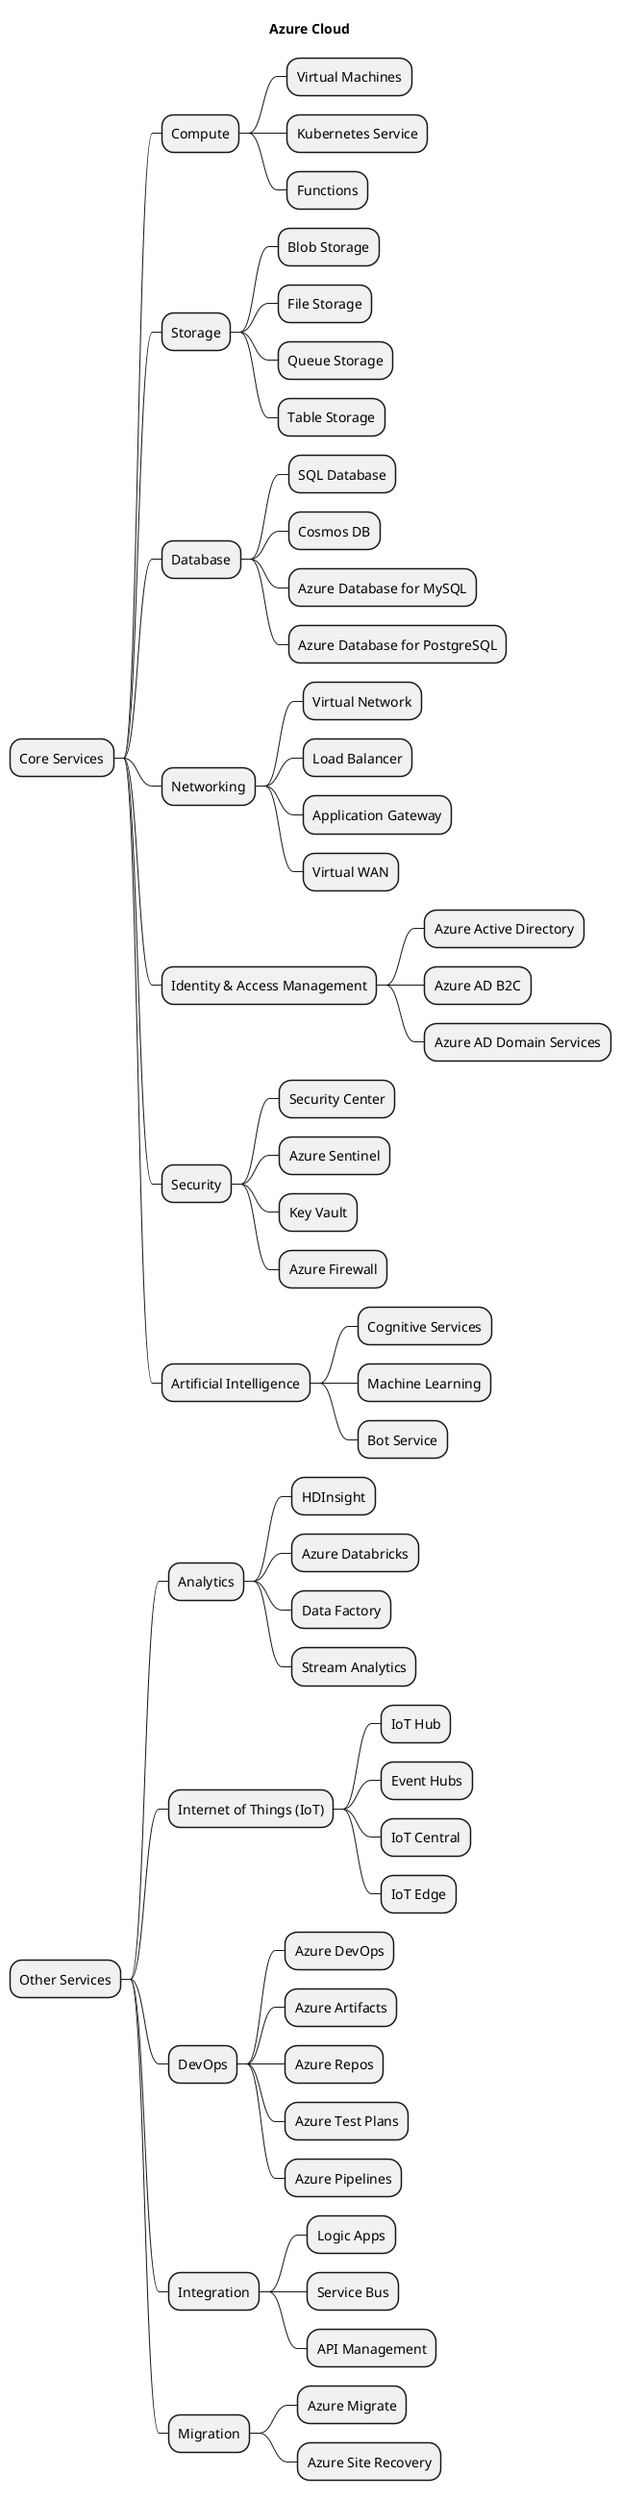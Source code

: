 @startmindmap
title Azure Cloud
* Core Services
** Compute
*** Virtual Machines
*** Kubernetes Service
*** Functions
** Storage
*** Blob Storage
*** File Storage
*** Queue Storage
*** Table Storage
** Database
*** SQL Database
*** Cosmos DB
*** Azure Database for MySQL
*** Azure Database for PostgreSQL
** Networking
*** Virtual Network
*** Load Balancer
*** Application Gateway
*** Virtual WAN
** Identity & Access Management
*** Azure Active Directory
*** Azure AD B2C
*** Azure AD Domain Services
** Security
*** Security Center
*** Azure Sentinel
*** Key Vault
*** Azure Firewall
** Artificial Intelligence
*** Cognitive Services
*** Machine Learning
*** Bot Service
* Other Services
** Analytics
*** HDInsight
*** Azure Databricks
*** Data Factory
*** Stream Analytics
** Internet of Things (IoT)
*** IoT Hub
*** Event Hubs
*** IoT Central
*** IoT Edge
** DevOps
*** Azure DevOps
*** Azure Artifacts
*** Azure Repos
*** Azure Test Plans
*** Azure Pipelines
** Integration
*** Logic Apps
*** Service Bus
*** API Management
** Migration
*** Azure Migrate
*** Azure Site Recovery
@endmindmap
